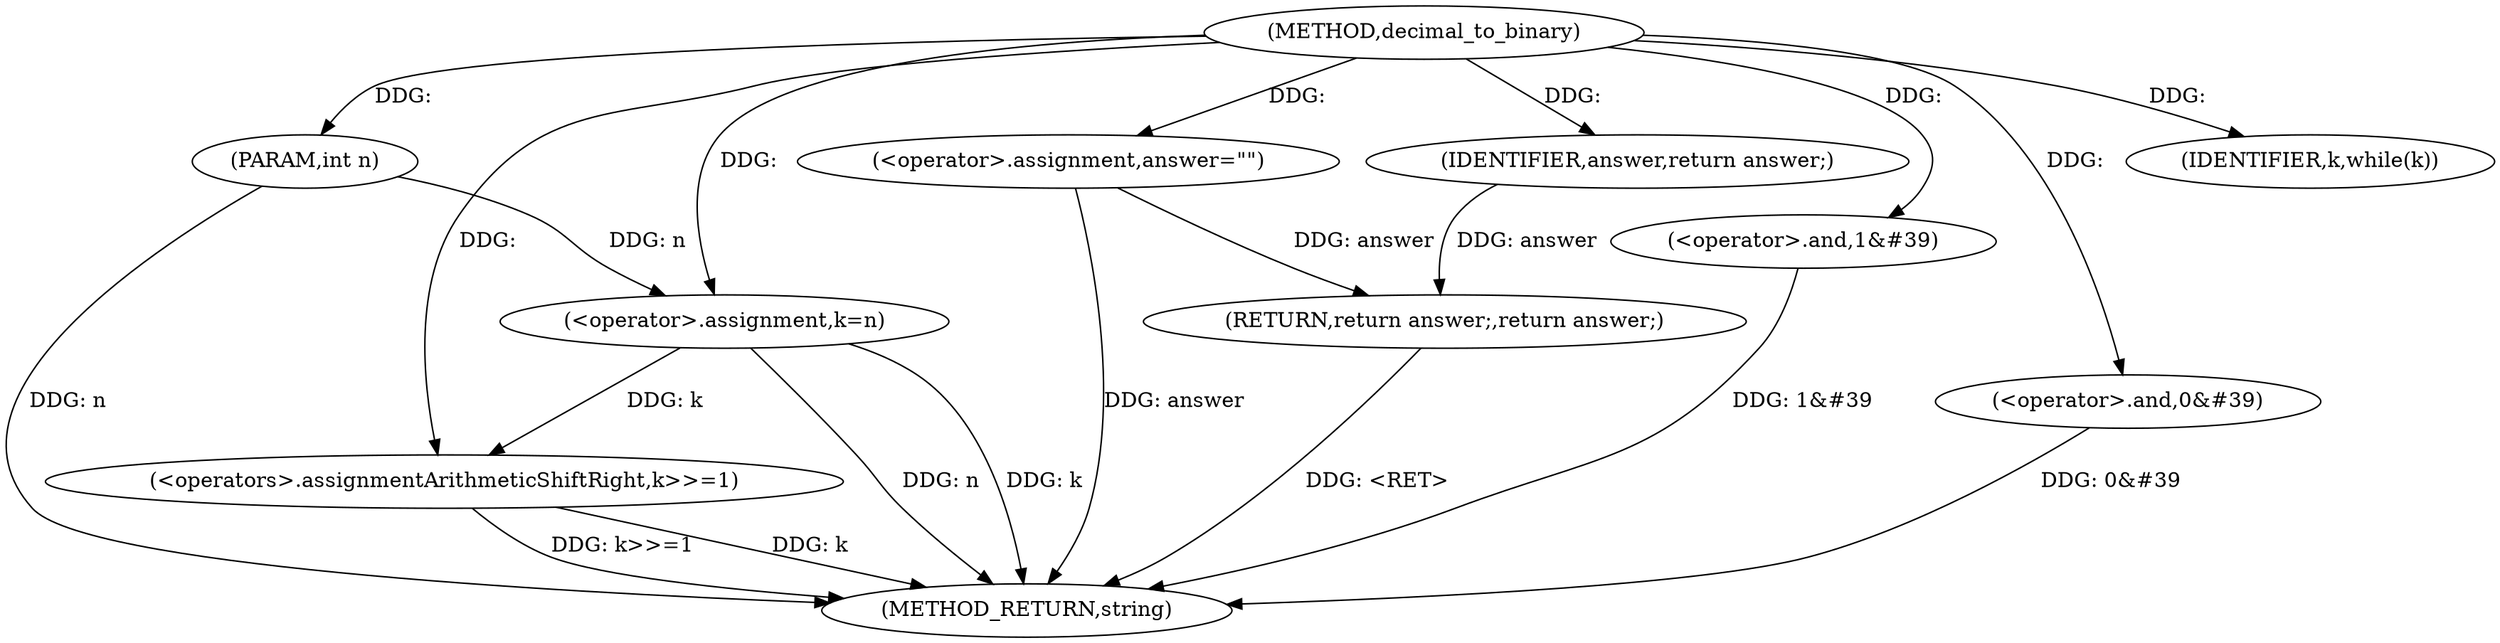 digraph "decimal_to_binary" {  
"1000144" [label = "(METHOD,decimal_to_binary)" ]
"1000173" [label = "(METHOD_RETURN,string)" ]
"1000145" [label = "(PARAM,int n)" ]
"1000148" [label = "(<operator>.assignment,answer=\"\")" ]
"1000152" [label = "(<operator>.assignment,k=n)" ]
"1000171" [label = "(RETURN,return answer;,return answer;)" ]
"1000156" [label = "(IDENTIFIER,k,while(k))" ]
"1000172" [label = "(IDENTIFIER,answer,return answer;)" ]
"1000160" [label = "(<operator>.and,1&#39)" ]
"1000165" [label = "(<operator>.and,0&#39)" ]
"1000168" [label = "(<operators>.assignmentArithmeticShiftRight,k>>=1)" ]
  "1000145" -> "1000173"  [ label = "DDG: n"] 
  "1000148" -> "1000173"  [ label = "DDG: answer"] 
  "1000152" -> "1000173"  [ label = "DDG: k"] 
  "1000152" -> "1000173"  [ label = "DDG: n"] 
  "1000160" -> "1000173"  [ label = "DDG: 1&#39"] 
  "1000165" -> "1000173"  [ label = "DDG: 0&#39"] 
  "1000168" -> "1000173"  [ label = "DDG: k"] 
  "1000168" -> "1000173"  [ label = "DDG: k>>=1"] 
  "1000171" -> "1000173"  [ label = "DDG: <RET>"] 
  "1000144" -> "1000145"  [ label = "DDG: "] 
  "1000144" -> "1000148"  [ label = "DDG: "] 
  "1000145" -> "1000152"  [ label = "DDG: n"] 
  "1000144" -> "1000152"  [ label = "DDG: "] 
  "1000172" -> "1000171"  [ label = "DDG: answer"] 
  "1000148" -> "1000171"  [ label = "DDG: answer"] 
  "1000144" -> "1000156"  [ label = "DDG: "] 
  "1000144" -> "1000172"  [ label = "DDG: "] 
  "1000144" -> "1000160"  [ label = "DDG: "] 
  "1000144" -> "1000165"  [ label = "DDG: "] 
  "1000152" -> "1000168"  [ label = "DDG: k"] 
  "1000144" -> "1000168"  [ label = "DDG: "] 
}
